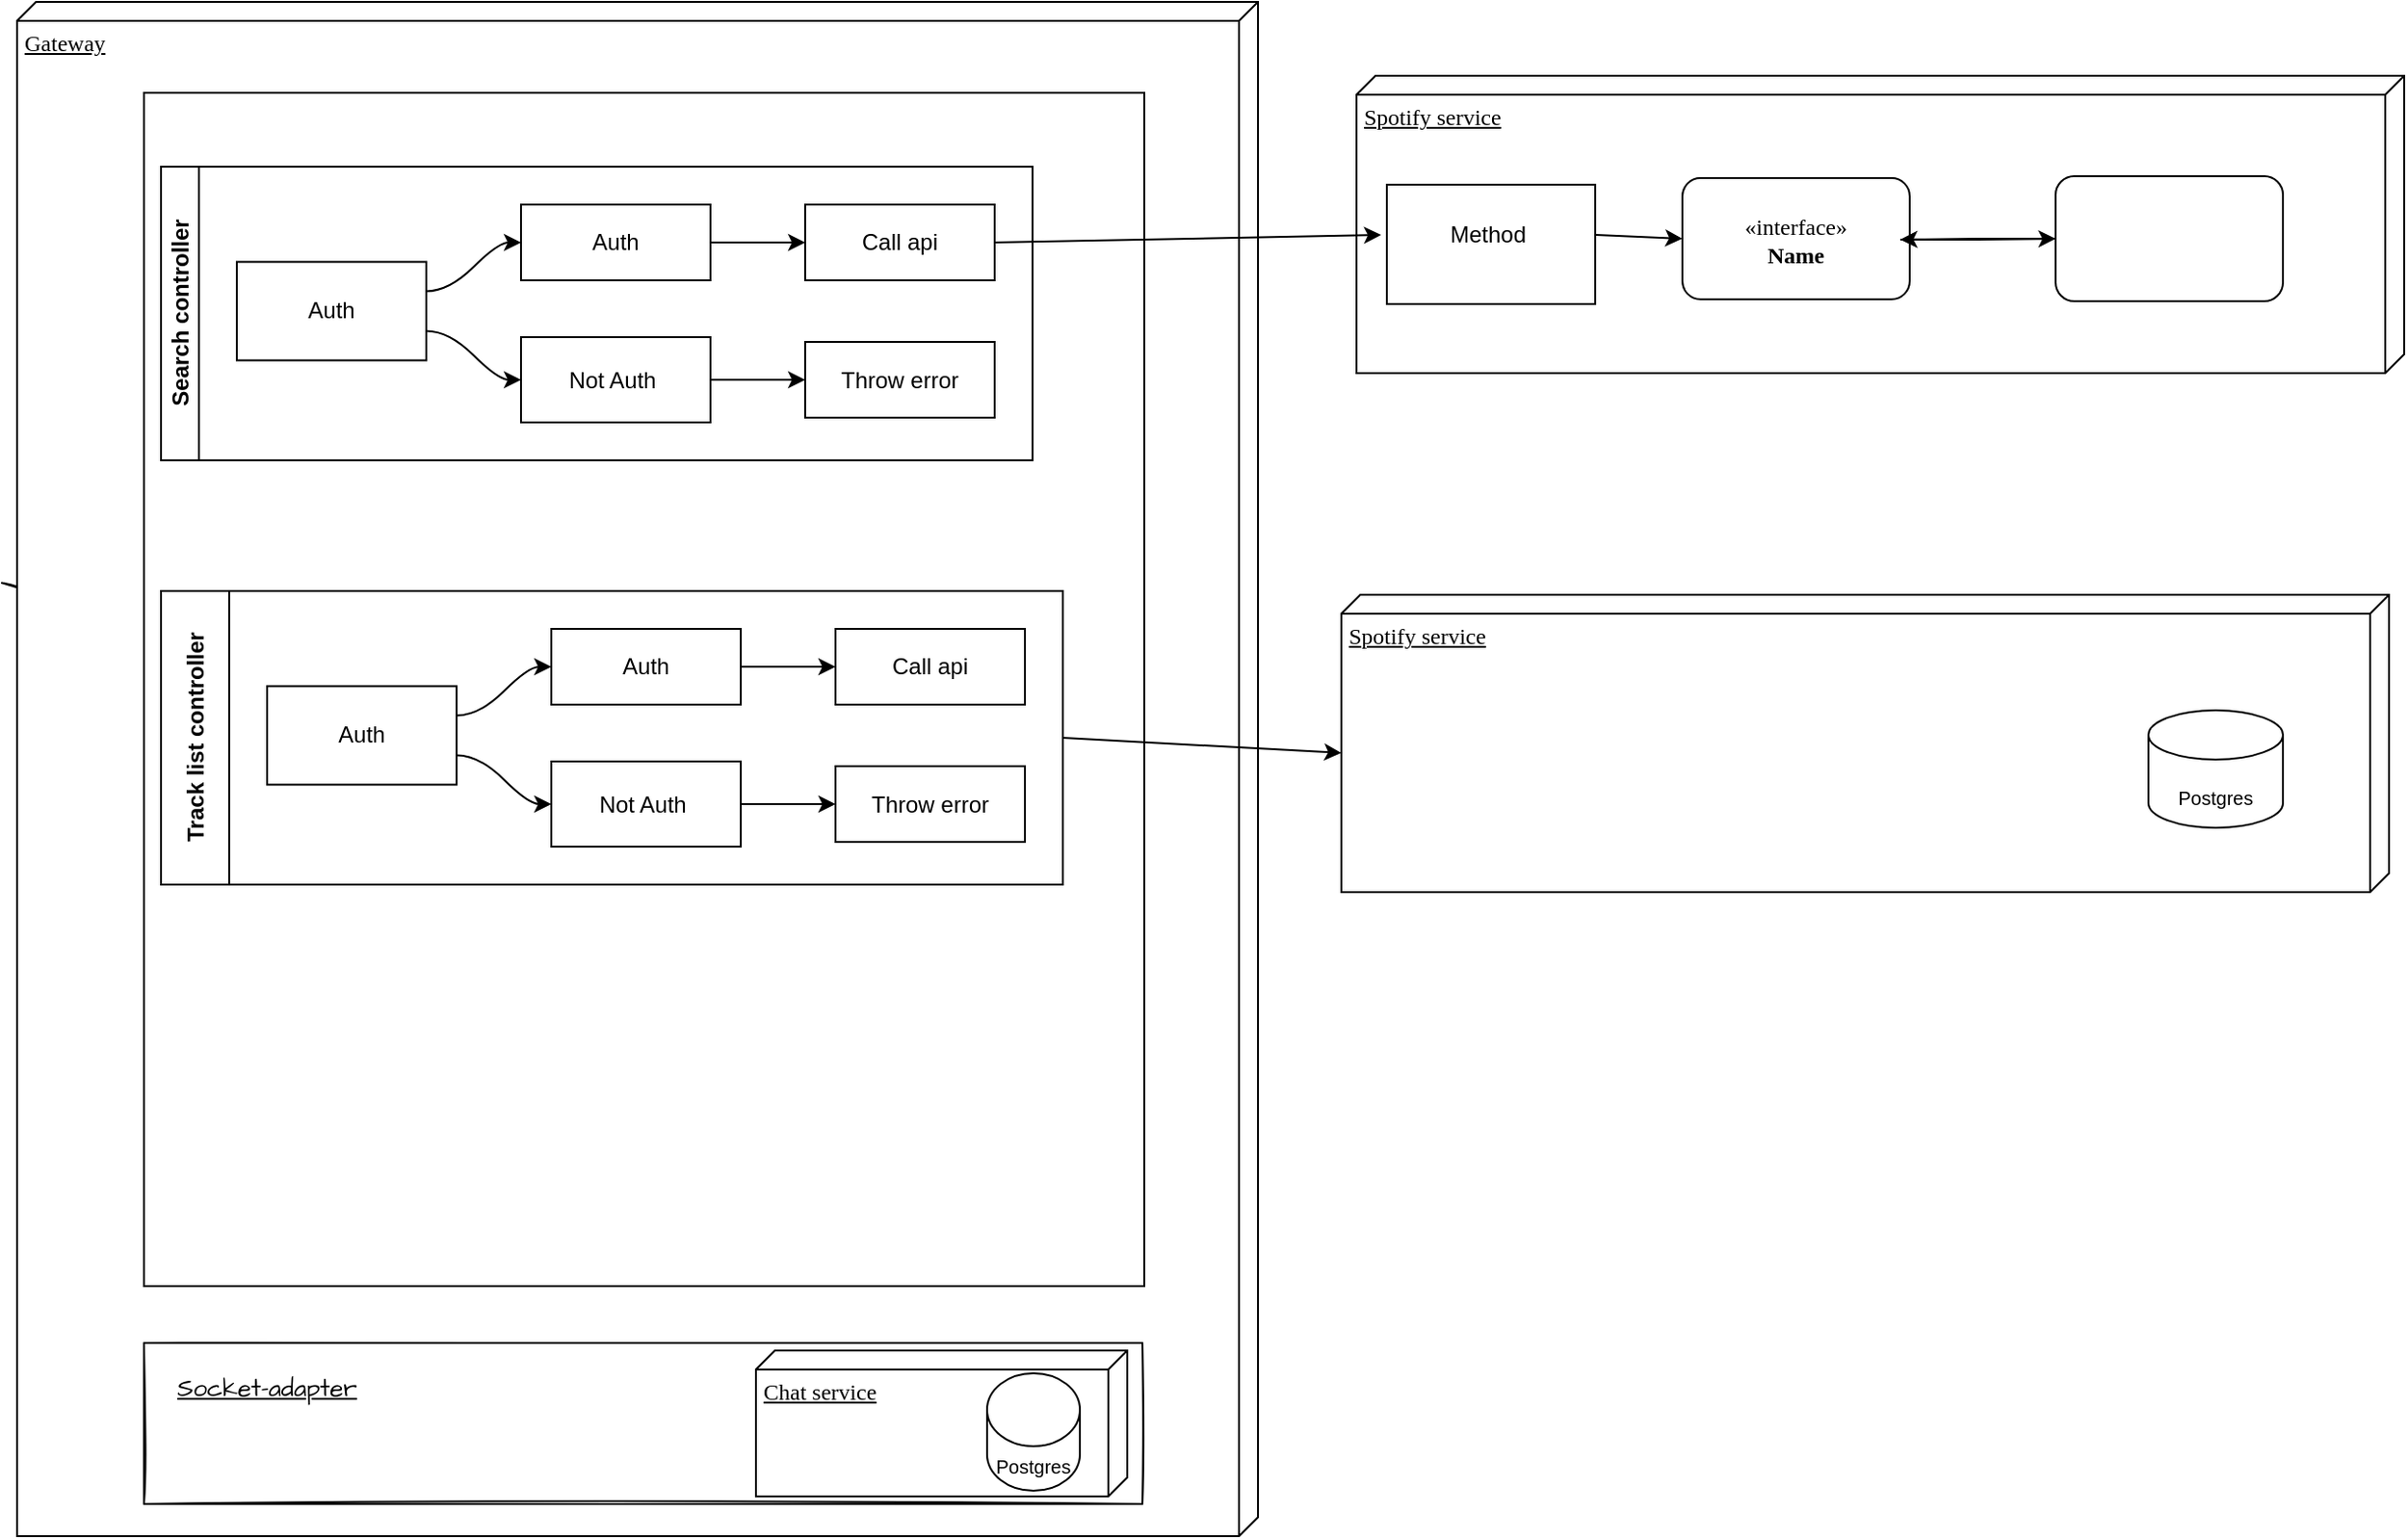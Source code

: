 <mxfile version="15.7.0" type="github">
  <diagram id="37eXYRz0Qt-RcX_sLjF6" name="Page-1">
    <mxGraphModel dx="1820" dy="1420" grid="0" gridSize="10" guides="1" tooltips="1" connect="1" arrows="1" fold="1" page="0" pageScale="1" pageWidth="827" pageHeight="1169" math="0" shadow="0">
      <root>
        <mxCell id="0" />
        <mxCell id="1" parent="0" />
        <mxCell id="rZ9PMoRY8lAI6EWaYc1L-1" value="Spotify service" style="verticalAlign=top;align=left;spacingTop=8;spacingLeft=2;spacingRight=12;shape=cube;size=10;direction=south;fontStyle=4;html=1;rounded=0;shadow=0;comic=0;labelBackgroundColor=none;strokeWidth=1;fontFamily=Verdana;fontSize=12" parent="1" vertex="1">
          <mxGeometry x="682" y="4" width="553" height="157" as="geometry" />
        </mxCell>
        <mxCell id="rZ9PMoRY8lAI6EWaYc1L-3" style="edgeStyle=none;curved=1;rounded=0;sketch=1;hachureGap=4;orthogonalLoop=1;jettySize=auto;html=1;fontFamily=Architects Daughter;fontSource=https%3A%2F%2Ffonts.googleapis.com%2Fcss%3Ffamily%3DArchitects%2BDaughter;fontSize=16;endArrow=open;startSize=14;endSize=14;sourcePerimeterSpacing=8;targetPerimeterSpacing=8;" parent="1" source="rZ9PMoRY8lAI6EWaYc1L-4" edge="1">
          <mxGeometry relative="1" as="geometry">
            <mxPoint x="165.92" y="330.0" as="targetPoint" />
          </mxGeometry>
        </mxCell>
        <mxCell id="rZ9PMoRY8lAI6EWaYc1L-4" value="Gateway" style="verticalAlign=top;align=left;spacingTop=8;spacingLeft=2;spacingRight=12;shape=cube;size=10;direction=south;fontStyle=4;html=1;rounded=0;shadow=0;comic=0;labelBackgroundColor=none;strokeWidth=1;fontFamily=Verdana;fontSize=12" parent="1" vertex="1">
          <mxGeometry x="-25" y="-35" width="655" height="810" as="geometry" />
        </mxCell>
        <mxCell id="rZ9PMoRY8lAI6EWaYc1L-5" value="" style="html=1;rounded=0;shadow=0;comic=0;labelBackgroundColor=none;strokeWidth=1;fontFamily=Verdana;fontSize=12;align=center;" parent="1" vertex="1">
          <mxGeometry x="698" y="61.5" width="110" height="63" as="geometry" />
        </mxCell>
        <mxCell id="rZ9PMoRY8lAI6EWaYc1L-17" value="" style="rounded=0;whiteSpace=wrap;html=1;sketch=1;hachureGap=4;pointerEvents=0;fontFamily=Architects Daughter;fontSource=https%3A%2F%2Ffonts.googleapis.com%2Fcss%3Ffamily%3DArchitects%2BDaughter;fontSize=20;" parent="1" vertex="1">
          <mxGeometry x="42" y="673" width="527" height="85" as="geometry" />
        </mxCell>
        <mxCell id="rZ9PMoRY8lAI6EWaYc1L-18" value="Socket-adapter" style="text;strokeColor=none;fillColor=none;html=1;align=center;verticalAlign=middle;whiteSpace=wrap;rounded=0;sketch=1;hachureGap=4;pointerEvents=0;fontFamily=Architects Daughter;fontSource=https%3A%2F%2Ffonts.googleapis.com%2Fcss%3Ffamily%3DArchitects%2BDaughter;fontSize=13;fontStyle=4" parent="1" vertex="1">
          <mxGeometry x="57" y="666" width="100" height="62" as="geometry" />
        </mxCell>
        <mxCell id="Pk8Ut8WRVCDcWQALcDCX-41" value="" style="rounded=0;whiteSpace=wrap;html=1;" parent="1" vertex="1">
          <mxGeometry x="42" y="13" width="528" height="630" as="geometry" />
        </mxCell>
        <mxCell id="Pk8Ut8WRVCDcWQALcDCX-12" value="Search controller&lt;br&gt;" style="swimlane;html=1;startSize=20;horizontal=0;childLayout=flowLayout;flowOrientation=west;resizable=0;interRankCellSpacing=50;containerType=tree;" parent="1" vertex="1">
          <mxGeometry x="51" y="52" width="460" height="155" as="geometry" />
        </mxCell>
        <mxCell id="Pk8Ut8WRVCDcWQALcDCX-13" value="Auth" style="whiteSpace=wrap;html=1;" parent="Pk8Ut8WRVCDcWQALcDCX-12" vertex="1">
          <mxGeometry x="40" y="50.25" width="100" height="52" as="geometry" />
        </mxCell>
        <mxCell id="Pk8Ut8WRVCDcWQALcDCX-14" value="Auth" style="whiteSpace=wrap;html=1;" parent="Pk8Ut8WRVCDcWQALcDCX-12" vertex="1">
          <mxGeometry x="190" y="20" width="100" height="40" as="geometry" />
        </mxCell>
        <mxCell id="Pk8Ut8WRVCDcWQALcDCX-15" value="" style="html=1;curved=1;rounded=0;noEdgeStyle=1;orthogonal=1;" parent="Pk8Ut8WRVCDcWQALcDCX-12" source="Pk8Ut8WRVCDcWQALcDCX-13" target="Pk8Ut8WRVCDcWQALcDCX-14" edge="1">
          <mxGeometry relative="1" as="geometry">
            <Array as="points">
              <mxPoint x="152" y="65.75" />
              <mxPoint x="178" y="40" />
            </Array>
          </mxGeometry>
        </mxCell>
        <mxCell id="Pk8Ut8WRVCDcWQALcDCX-16" value="Not Auth&amp;nbsp;" style="whiteSpace=wrap;html=1;" parent="Pk8Ut8WRVCDcWQALcDCX-12" vertex="1">
          <mxGeometry x="190" y="90" width="100" height="45" as="geometry" />
        </mxCell>
        <mxCell id="Pk8Ut8WRVCDcWQALcDCX-17" value="" style="html=1;curved=1;rounded=0;noEdgeStyle=1;orthogonal=1;" parent="Pk8Ut8WRVCDcWQALcDCX-12" source="Pk8Ut8WRVCDcWQALcDCX-13" target="Pk8Ut8WRVCDcWQALcDCX-16" edge="1">
          <mxGeometry relative="1" as="geometry">
            <Array as="points">
              <mxPoint x="152" y="86.75" />
              <mxPoint x="178" y="112.5" />
            </Array>
          </mxGeometry>
        </mxCell>
        <mxCell id="Pk8Ut8WRVCDcWQALcDCX-31" value="Call api" style="whiteSpace=wrap;html=1;" parent="Pk8Ut8WRVCDcWQALcDCX-12" vertex="1">
          <mxGeometry x="340" y="20" width="100" height="40" as="geometry" />
        </mxCell>
        <mxCell id="Pk8Ut8WRVCDcWQALcDCX-32" value="" style="html=1;curved=1;rounded=0;noEdgeStyle=1;orthogonal=1;" parent="Pk8Ut8WRVCDcWQALcDCX-12" source="Pk8Ut8WRVCDcWQALcDCX-14" target="Pk8Ut8WRVCDcWQALcDCX-31" edge="1">
          <mxGeometry relative="1" as="geometry">
            <mxPoint x="1090" y="450" as="sourcePoint" />
            <mxPoint x="1140" y="450" as="targetPoint" />
            <Array as="points">
              <mxPoint x="302" y="40" />
              <mxPoint x="328" y="40" />
            </Array>
          </mxGeometry>
        </mxCell>
        <mxCell id="Pk8Ut8WRVCDcWQALcDCX-29" value="Throw error" style="whiteSpace=wrap;html=1;" parent="Pk8Ut8WRVCDcWQALcDCX-12" vertex="1">
          <mxGeometry x="340" y="92.5" width="100" height="40" as="geometry" />
        </mxCell>
        <mxCell id="Pk8Ut8WRVCDcWQALcDCX-30" value="" style="html=1;curved=1;rounded=0;noEdgeStyle=1;orthogonal=1;exitX=1;exitY=0.5;exitDx=0;exitDy=0;" parent="Pk8Ut8WRVCDcWQALcDCX-12" source="Pk8Ut8WRVCDcWQALcDCX-16" target="Pk8Ut8WRVCDcWQALcDCX-29" edge="1">
          <mxGeometry relative="1" as="geometry">
            <mxPoint x="1270" y="460" as="sourcePoint" />
            <mxPoint x="1320" y="460" as="targetPoint" />
            <Array as="points">
              <mxPoint x="302" y="112.5" />
              <mxPoint x="328" y="112.5" />
            </Array>
          </mxGeometry>
        </mxCell>
        <mxCell id="Pk8Ut8WRVCDcWQALcDCX-42" value="" style="endArrow=classic;html=1;rounded=0;exitX=1;exitY=0.5;exitDx=0;exitDy=0;entryX=0;entryY=0.5;entryDx=0;entryDy=0;" parent="1" source="Pk8Ut8WRVCDcWQALcDCX-31" target="Pk8Ut8WRVCDcWQALcDCX-108" edge="1">
          <mxGeometry width="50" height="50" relative="1" as="geometry">
            <mxPoint x="492" y="168" as="sourcePoint" />
            <mxPoint x="691" y="82" as="targetPoint" />
          </mxGeometry>
        </mxCell>
        <mxCell id="Pk8Ut8WRVCDcWQALcDCX-43" value="" style="rounded=1;whiteSpace=wrap;html=1;" parent="1" vertex="1">
          <mxGeometry x="854" y="58" width="120" height="64" as="geometry" />
        </mxCell>
        <mxCell id="Pk8Ut8WRVCDcWQALcDCX-117" value="" style="edgeStyle=orthogonalEdgeStyle;rounded=0;orthogonalLoop=1;jettySize=auto;html=1;" parent="1" source="Pk8Ut8WRVCDcWQALcDCX-106" target="Pk8Ut8WRVCDcWQALcDCX-110" edge="1">
          <mxGeometry relative="1" as="geometry" />
        </mxCell>
        <mxCell id="Pk8Ut8WRVCDcWQALcDCX-106" value="" style="rounded=1;whiteSpace=wrap;html=1;" parent="1" vertex="1">
          <mxGeometry x="1051" y="57" width="120" height="66" as="geometry" />
        </mxCell>
        <mxCell id="Pk8Ut8WRVCDcWQALcDCX-108" value="Method" style="text;html=1;strokeColor=none;fillColor=none;align=center;verticalAlign=middle;whiteSpace=wrap;rounded=0;" parent="1" vertex="1">
          <mxGeometry x="695" y="58" width="113" height="60" as="geometry" />
        </mxCell>
        <mxCell id="Pk8Ut8WRVCDcWQALcDCX-116" value="" style="edgeStyle=orthogonalEdgeStyle;rounded=0;orthogonalLoop=1;jettySize=auto;html=1;" parent="1" source="Pk8Ut8WRVCDcWQALcDCX-110" target="Pk8Ut8WRVCDcWQALcDCX-106" edge="1">
          <mxGeometry relative="1" as="geometry" />
        </mxCell>
        <mxCell id="Pk8Ut8WRVCDcWQALcDCX-110" value="&lt;span style=&quot;font-family: &amp;#34;verdana&amp;#34;&quot;&gt;«interface»&lt;/span&gt;&lt;br style=&quot;font-family: &amp;#34;verdana&amp;#34;&quot;&gt;&lt;b style=&quot;font-family: &amp;#34;verdana&amp;#34;&quot;&gt;Name&lt;/b&gt;" style="text;html=1;strokeColor=none;fillColor=none;align=center;verticalAlign=middle;whiteSpace=wrap;rounded=0;" parent="1" vertex="1">
          <mxGeometry x="859" y="58" width="110" height="65" as="geometry" />
        </mxCell>
        <mxCell id="Pk8Ut8WRVCDcWQALcDCX-114" value="" style="endArrow=classic;html=1;rounded=0;entryX=0;entryY=0.5;entryDx=0;entryDy=0;exitX=1;exitY=0.5;exitDx=0;exitDy=0;" parent="1" source="Pk8Ut8WRVCDcWQALcDCX-108" target="Pk8Ut8WRVCDcWQALcDCX-43" edge="1">
          <mxGeometry width="50" height="50" relative="1" as="geometry">
            <mxPoint x="898" y="104" as="sourcePoint" />
            <mxPoint x="913" y="157" as="targetPoint" />
          </mxGeometry>
        </mxCell>
        <mxCell id="CIZPohztcT_QfnPk0OgS-2" value="Chat service" style="verticalAlign=top;align=left;spacingTop=8;spacingLeft=2;spacingRight=12;shape=cube;size=10;direction=south;fontStyle=4;html=1;rounded=0;shadow=0;comic=0;labelBackgroundColor=none;strokeWidth=1;fontFamily=Verdana;fontSize=12" vertex="1" parent="1">
          <mxGeometry x="365" y="677" width="196" height="77" as="geometry" />
        </mxCell>
        <mxCell id="CIZPohztcT_QfnPk0OgS-7" value="" style="shape=cylinder3;whiteSpace=wrap;html=1;boundedLbl=1;backgroundOutline=1;size=19.273;" vertex="1" parent="1">
          <mxGeometry x="487" y="689" width="49" height="62" as="geometry" />
        </mxCell>
        <mxCell id="CIZPohztcT_QfnPk0OgS-8" value="Postgres" style="text;html=1;strokeColor=none;fillColor=none;align=center;verticalAlign=middle;whiteSpace=wrap;rounded=0;strokeWidth=0;fontSize=10;" vertex="1" parent="1">
          <mxGeometry x="471" y="714" width="81" height="48" as="geometry" />
        </mxCell>
        <mxCell id="CIZPohztcT_QfnPk0OgS-9" value="Track list controller" style="swimlane;html=1;startSize=36;horizontal=0;childLayout=flowLayout;flowOrientation=west;resizable=0;interRankCellSpacing=50;containerType=tree;" vertex="1" parent="1">
          <mxGeometry x="51" y="276" width="476" height="155" as="geometry" />
        </mxCell>
        <mxCell id="CIZPohztcT_QfnPk0OgS-10" value="Auth" style="whiteSpace=wrap;html=1;" vertex="1" parent="CIZPohztcT_QfnPk0OgS-9">
          <mxGeometry x="56" y="50.25" width="100" height="52" as="geometry" />
        </mxCell>
        <mxCell id="CIZPohztcT_QfnPk0OgS-11" value="Auth" style="whiteSpace=wrap;html=1;" vertex="1" parent="CIZPohztcT_QfnPk0OgS-9">
          <mxGeometry x="206" y="20" width="100" height="40" as="geometry" />
        </mxCell>
        <mxCell id="CIZPohztcT_QfnPk0OgS-12" value="" style="html=1;curved=1;rounded=0;noEdgeStyle=1;orthogonal=1;" edge="1" parent="CIZPohztcT_QfnPk0OgS-9" source="CIZPohztcT_QfnPk0OgS-10" target="CIZPohztcT_QfnPk0OgS-11">
          <mxGeometry relative="1" as="geometry">
            <Array as="points">
              <mxPoint x="168" y="65.75" />
              <mxPoint x="194" y="40" />
            </Array>
          </mxGeometry>
        </mxCell>
        <mxCell id="CIZPohztcT_QfnPk0OgS-13" value="Not Auth&amp;nbsp;" style="whiteSpace=wrap;html=1;" vertex="1" parent="CIZPohztcT_QfnPk0OgS-9">
          <mxGeometry x="206" y="90" width="100" height="45" as="geometry" />
        </mxCell>
        <mxCell id="CIZPohztcT_QfnPk0OgS-14" value="" style="html=1;curved=1;rounded=0;noEdgeStyle=1;orthogonal=1;" edge="1" parent="CIZPohztcT_QfnPk0OgS-9" source="CIZPohztcT_QfnPk0OgS-10" target="CIZPohztcT_QfnPk0OgS-13">
          <mxGeometry relative="1" as="geometry">
            <Array as="points">
              <mxPoint x="168" y="86.75" />
              <mxPoint x="194" y="112.5" />
            </Array>
          </mxGeometry>
        </mxCell>
        <mxCell id="CIZPohztcT_QfnPk0OgS-15" value="Call api" style="whiteSpace=wrap;html=1;" vertex="1" parent="CIZPohztcT_QfnPk0OgS-9">
          <mxGeometry x="356" y="20" width="100" height="40" as="geometry" />
        </mxCell>
        <mxCell id="CIZPohztcT_QfnPk0OgS-16" value="" style="html=1;curved=1;rounded=0;noEdgeStyle=1;orthogonal=1;" edge="1" parent="CIZPohztcT_QfnPk0OgS-9" source="CIZPohztcT_QfnPk0OgS-11" target="CIZPohztcT_QfnPk0OgS-15">
          <mxGeometry relative="1" as="geometry">
            <mxPoint x="1601" y="490" as="sourcePoint" />
            <mxPoint x="1651" y="490" as="targetPoint" />
            <Array as="points">
              <mxPoint x="318" y="40" />
              <mxPoint x="344" y="40" />
            </Array>
          </mxGeometry>
        </mxCell>
        <mxCell id="CIZPohztcT_QfnPk0OgS-17" value="Throw error" style="whiteSpace=wrap;html=1;" vertex="1" parent="CIZPohztcT_QfnPk0OgS-9">
          <mxGeometry x="356" y="92.5" width="100" height="40" as="geometry" />
        </mxCell>
        <mxCell id="CIZPohztcT_QfnPk0OgS-18" value="" style="html=1;curved=1;rounded=0;noEdgeStyle=1;orthogonal=1;exitX=1;exitY=0.5;exitDx=0;exitDy=0;" edge="1" parent="CIZPohztcT_QfnPk0OgS-9" source="CIZPohztcT_QfnPk0OgS-13" target="CIZPohztcT_QfnPk0OgS-17">
          <mxGeometry relative="1" as="geometry">
            <mxPoint x="1781" y="500" as="sourcePoint" />
            <mxPoint x="1831" y="500" as="targetPoint" />
            <Array as="points">
              <mxPoint x="318" y="112.5" />
              <mxPoint x="344" y="112.5" />
            </Array>
          </mxGeometry>
        </mxCell>
        <mxCell id="CIZPohztcT_QfnPk0OgS-20" value="Spotify service" style="verticalAlign=top;align=left;spacingTop=8;spacingLeft=2;spacingRight=12;shape=cube;size=10;direction=south;fontStyle=4;html=1;rounded=0;shadow=0;comic=0;labelBackgroundColor=none;strokeWidth=1;fontFamily=Verdana;fontSize=12" vertex="1" parent="1">
          <mxGeometry x="674" y="278" width="553" height="157" as="geometry" />
        </mxCell>
        <mxCell id="CIZPohztcT_QfnPk0OgS-21" value="" style="endArrow=classic;html=1;rounded=0;exitX=1;exitY=0.5;exitDx=0;exitDy=0;entryX=0;entryY=0;entryDx=83.5;entryDy=553;entryPerimeter=0;" edge="1" parent="1" source="CIZPohztcT_QfnPk0OgS-9" target="CIZPohztcT_QfnPk0OgS-20">
          <mxGeometry width="50" height="50" relative="1" as="geometry">
            <mxPoint x="896" y="564" as="sourcePoint" />
            <mxPoint x="660" y="362" as="targetPoint" />
            <Array as="points" />
          </mxGeometry>
        </mxCell>
        <mxCell id="CIZPohztcT_QfnPk0OgS-22" value="" style="shape=cylinder3;whiteSpace=wrap;html=1;boundedLbl=1;backgroundOutline=1;size=13;" vertex="1" parent="1">
          <mxGeometry x="1100" y="339" width="71" height="62" as="geometry" />
        </mxCell>
        <mxCell id="CIZPohztcT_QfnPk0OgS-23" value="Postgres" style="text;html=1;strokeColor=none;fillColor=none;align=center;verticalAlign=middle;whiteSpace=wrap;rounded=0;strokeWidth=0;fontSize=10;" vertex="1" parent="1">
          <mxGeometry x="1096" y="351" width="79" height="68" as="geometry" />
        </mxCell>
      </root>
    </mxGraphModel>
  </diagram>
</mxfile>
